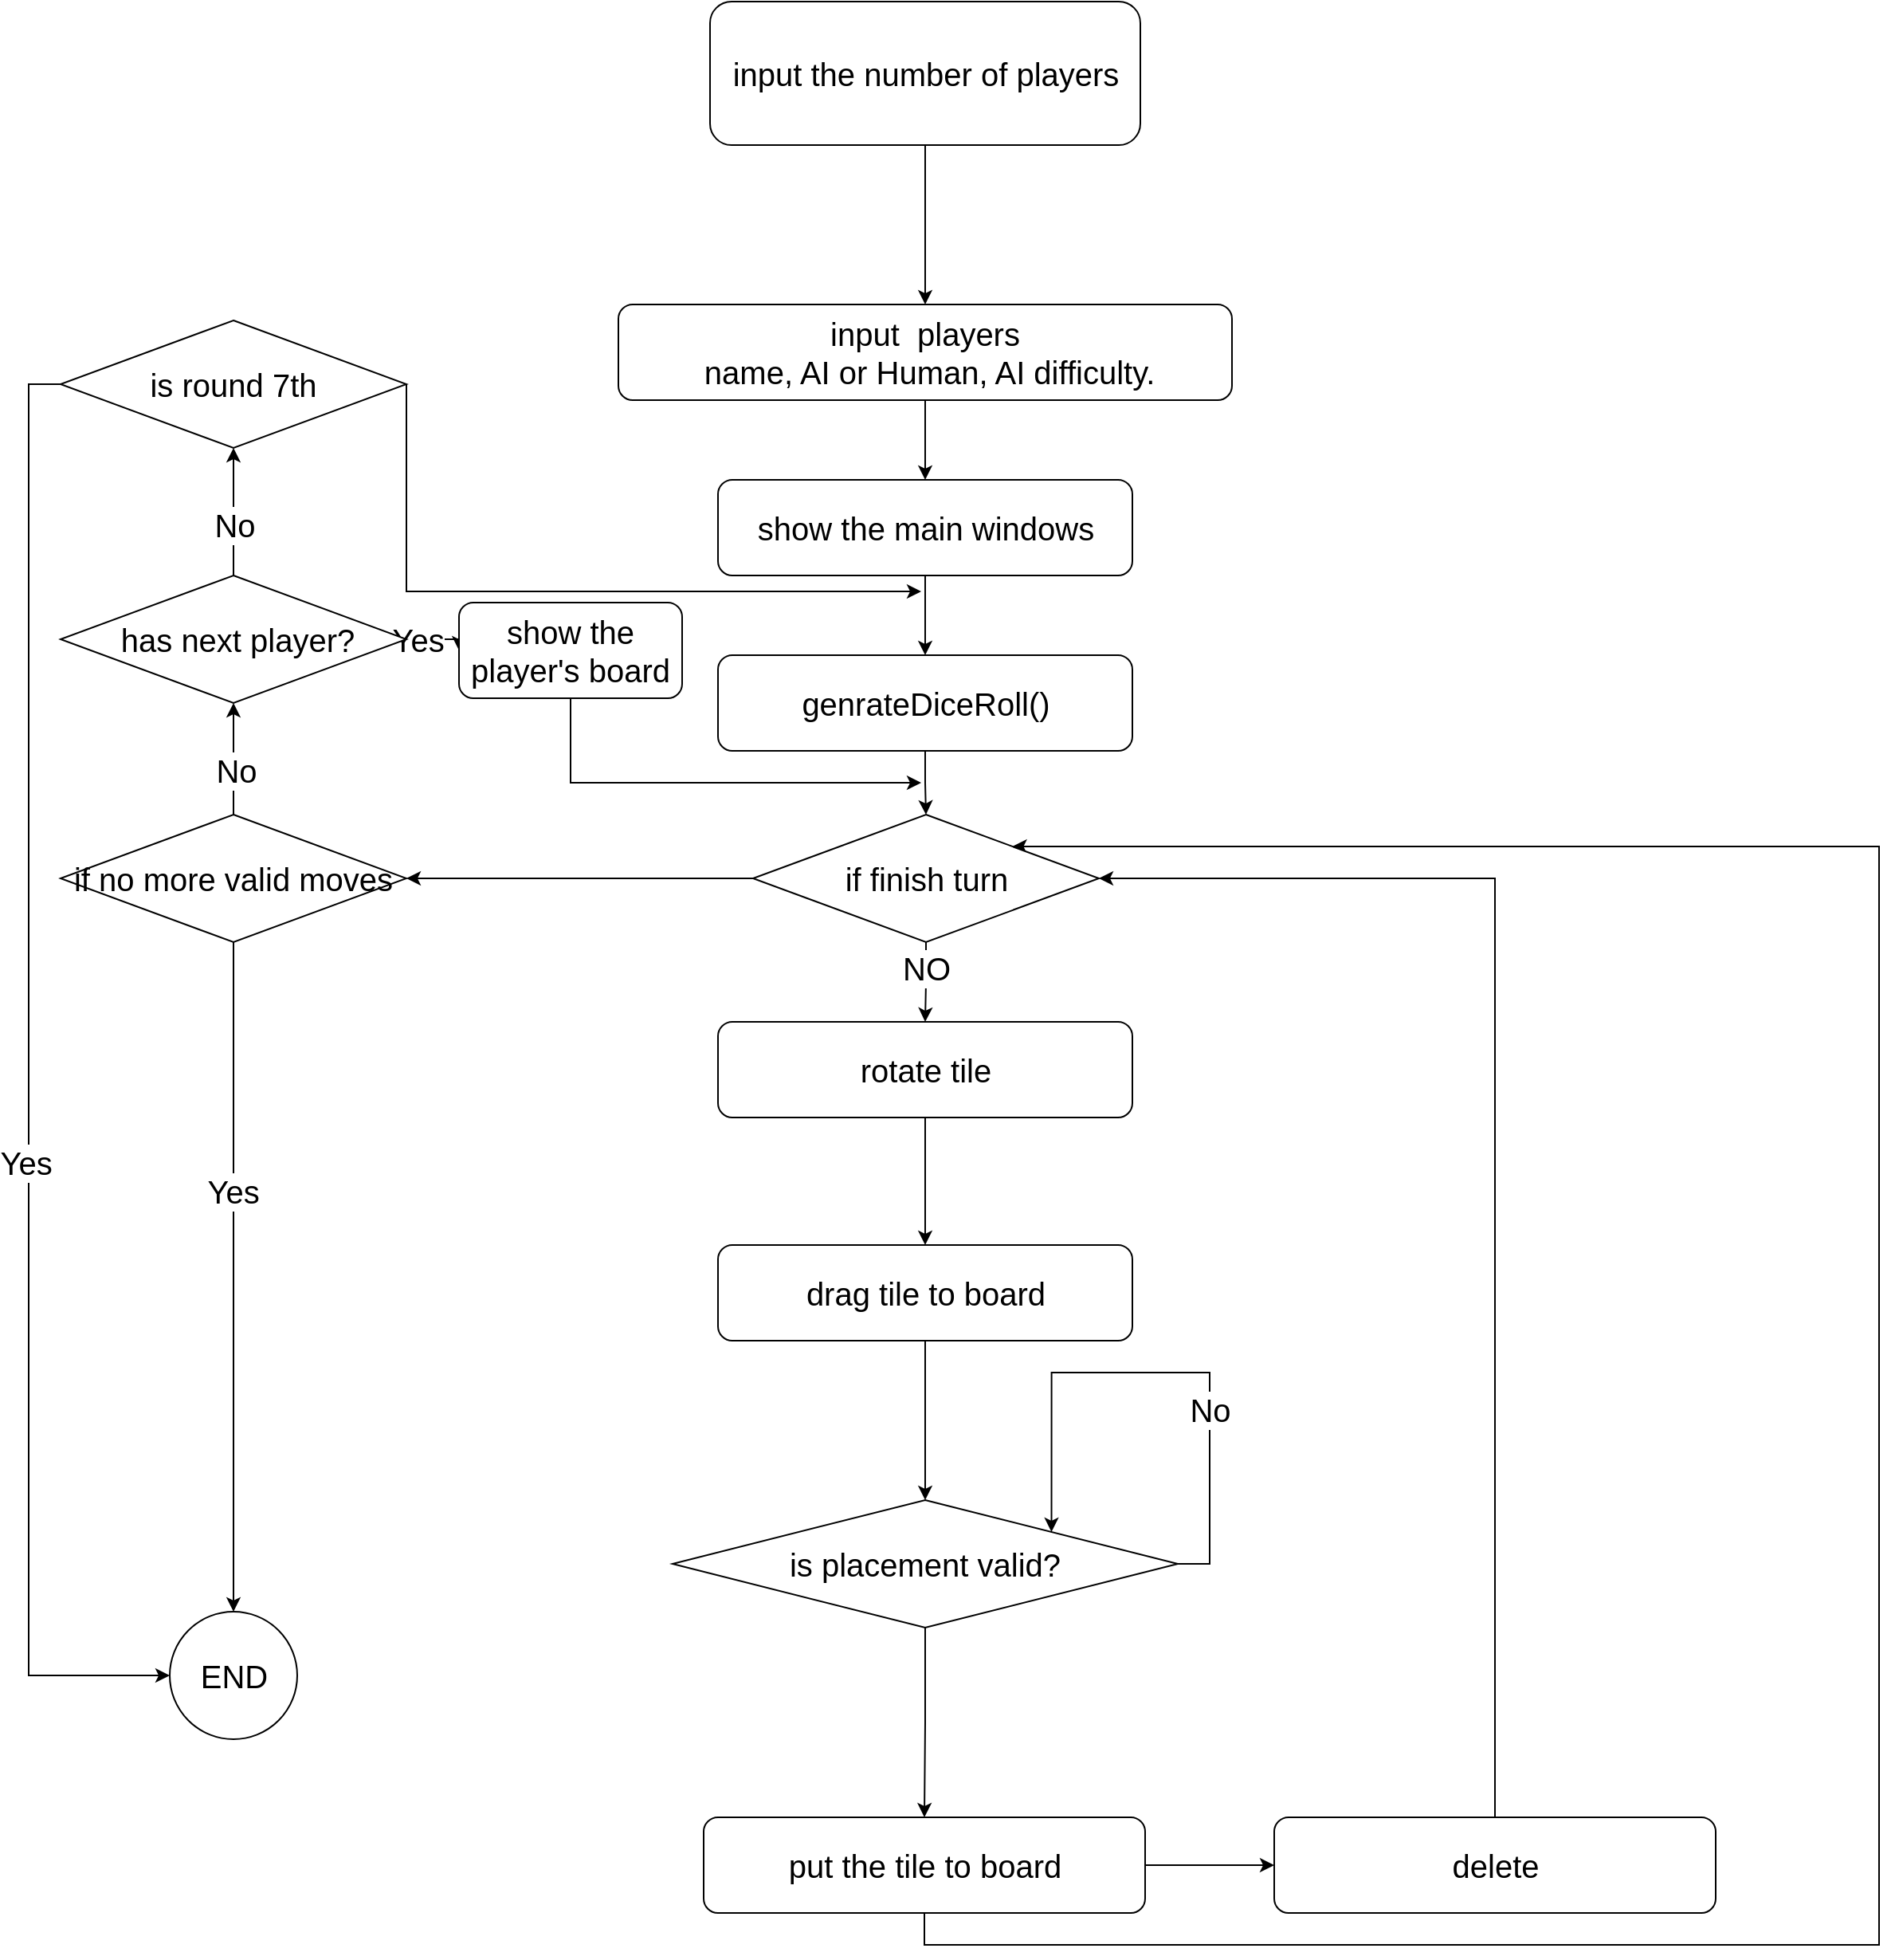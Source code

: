 <mxfile version="10.6.5" type="device"><diagram id="Y053GfPE3pAF696o8bsl" name="Page-1"><mxGraphModel dx="2818" dy="1191" grid="1" gridSize="10" guides="1" tooltips="1" connect="1" arrows="1" fold="1" page="1" pageScale="1" pageWidth="827" pageHeight="1169" math="0" shadow="0"><root><mxCell id="0"/><mxCell id="1" parent="0"/><mxCell id="MFvLtTF3NOa7Ha6hRxQb-4" value="" style="edgeStyle=orthogonalEdgeStyle;rounded=0;orthogonalLoop=1;jettySize=auto;html=1;" edge="1" parent="1" source="MFvLtTF3NOa7Ha6hRxQb-1" target="MFvLtTF3NOa7Ha6hRxQb-3"><mxGeometry relative="1" as="geometry"/></mxCell><mxCell id="MFvLtTF3NOa7Ha6hRxQb-1" value="input the number of players" style="rounded=1;whiteSpace=wrap;html=1;fontSize=20;" vertex="1" parent="1"><mxGeometry x="247.5" width="270" height="90" as="geometry"/></mxCell><mxCell id="MFvLtTF3NOa7Ha6hRxQb-6" value="" style="edgeStyle=orthogonalEdgeStyle;rounded=0;orthogonalLoop=1;jettySize=auto;html=1;" edge="1" parent="1" source="MFvLtTF3NOa7Ha6hRxQb-3" target="MFvLtTF3NOa7Ha6hRxQb-5"><mxGeometry relative="1" as="geometry"/></mxCell><mxCell id="MFvLtTF3NOa7Ha6hRxQb-3" value="input&amp;nbsp; players&lt;br style=&quot;font-size: 20px;&quot;&gt;&amp;nbsp;name, AI or Human, AI difficulty.&lt;br style=&quot;font-size: 20px;&quot;&gt;" style="rounded=1;whiteSpace=wrap;html=1;fontSize=20;" vertex="1" parent="1"><mxGeometry x="190" y="190" width="385" height="60" as="geometry"/></mxCell><mxCell id="MFvLtTF3NOa7Ha6hRxQb-8" value="" style="edgeStyle=orthogonalEdgeStyle;rounded=0;orthogonalLoop=1;jettySize=auto;html=1;fontSize=20;" edge="1" parent="1" source="MFvLtTF3NOa7Ha6hRxQb-5" target="MFvLtTF3NOa7Ha6hRxQb-7"><mxGeometry relative="1" as="geometry"/></mxCell><mxCell id="MFvLtTF3NOa7Ha6hRxQb-5" value="show the main windows&lt;br style=&quot;font-size: 20px&quot;&gt;" style="rounded=1;whiteSpace=wrap;html=1;fontSize=20;" vertex="1" parent="1"><mxGeometry x="252.5" y="300" width="260" height="60" as="geometry"/></mxCell><mxCell id="MFvLtTF3NOa7Ha6hRxQb-27" style="edgeStyle=orthogonalEdgeStyle;rounded=0;orthogonalLoop=1;jettySize=auto;html=1;exitX=0.5;exitY=1;exitDx=0;exitDy=0;fontSize=20;" edge="1" parent="1" source="MFvLtTF3NOa7Ha6hRxQb-7" target="MFvLtTF3NOa7Ha6hRxQb-26"><mxGeometry relative="1" as="geometry"/></mxCell><mxCell id="MFvLtTF3NOa7Ha6hRxQb-7" value="genrateDiceRoll()&lt;br style=&quot;font-size: 20px&quot;&gt;" style="rounded=1;whiteSpace=wrap;html=1;fontSize=20;" vertex="1" parent="1"><mxGeometry x="252.5" y="410" width="260" height="60" as="geometry"/></mxCell><mxCell id="MFvLtTF3NOa7Ha6hRxQb-13" value="" style="edgeStyle=orthogonalEdgeStyle;rounded=0;orthogonalLoop=1;jettySize=auto;html=1;fontSize=20;" edge="1" parent="1" source="MFvLtTF3NOa7Ha6hRxQb-9" target="MFvLtTF3NOa7Ha6hRxQb-12"><mxGeometry relative="1" as="geometry"/></mxCell><mxCell id="MFvLtTF3NOa7Ha6hRxQb-9" value="rotate tile&lt;br style=&quot;font-size: 20px&quot;&gt;" style="rounded=1;whiteSpace=wrap;html=1;fontSize=20;" vertex="1" parent="1"><mxGeometry x="252.5" y="640" width="260" height="60" as="geometry"/></mxCell><mxCell id="MFvLtTF3NOa7Ha6hRxQb-15" style="edgeStyle=orthogonalEdgeStyle;rounded=0;orthogonalLoop=1;jettySize=auto;html=1;exitX=0.5;exitY=1;exitDx=0;exitDy=0;entryX=0.5;entryY=0;entryDx=0;entryDy=0;fontSize=20;" edge="1" parent="1" source="MFvLtTF3NOa7Ha6hRxQb-12" target="MFvLtTF3NOa7Ha6hRxQb-14"><mxGeometry relative="1" as="geometry"/></mxCell><mxCell id="MFvLtTF3NOa7Ha6hRxQb-12" value="drag tile to board&lt;br style=&quot;font-size: 20px&quot;&gt;" style="rounded=1;whiteSpace=wrap;html=1;fontSize=20;" vertex="1" parent="1"><mxGeometry x="252.5" y="780" width="260" height="60" as="geometry"/></mxCell><mxCell id="MFvLtTF3NOa7Ha6hRxQb-19" style="edgeStyle=orthogonalEdgeStyle;rounded=0;orthogonalLoop=1;jettySize=auto;html=1;exitX=0.5;exitY=1;exitDx=0;exitDy=0;fontSize=20;" edge="1" parent="1" source="MFvLtTF3NOa7Ha6hRxQb-14" target="MFvLtTF3NOa7Ha6hRxQb-18"><mxGeometry relative="1" as="geometry"/></mxCell><mxCell id="MFvLtTF3NOa7Ha6hRxQb-14" value="is placement valid?" style="rhombus;whiteSpace=wrap;html=1;fontSize=20;" vertex="1" parent="1"><mxGeometry x="224" y="940" width="317" height="80" as="geometry"/></mxCell><mxCell id="MFvLtTF3NOa7Ha6hRxQb-16" style="edgeStyle=orthogonalEdgeStyle;rounded=0;orthogonalLoop=1;jettySize=auto;html=1;exitX=1;exitY=0.5;exitDx=0;exitDy=0;entryX=1;entryY=0;entryDx=0;entryDy=0;fontSize=20;" edge="1" parent="1" source="MFvLtTF3NOa7Ha6hRxQb-14" target="MFvLtTF3NOa7Ha6hRxQb-14"><mxGeometry relative="1" as="geometry"><Array as="points"><mxPoint x="561" y="980"/><mxPoint x="561" y="860"/><mxPoint x="462" y="860"/></Array></mxGeometry></mxCell><mxCell id="MFvLtTF3NOa7Ha6hRxQb-17" value="No" style="text;html=1;resizable=0;points=[];align=center;verticalAlign=middle;labelBackgroundColor=#ffffff;fontSize=20;" vertex="1" connectable="0" parent="MFvLtTF3NOa7Ha6hRxQb-16"><mxGeometry x="-0.31" relative="1" as="geometry"><mxPoint as="offset"/></mxGeometry></mxCell><mxCell id="MFvLtTF3NOa7Ha6hRxQb-24" value="" style="edgeStyle=orthogonalEdgeStyle;rounded=0;orthogonalLoop=1;jettySize=auto;html=1;fontSize=20;" edge="1" parent="1" source="MFvLtTF3NOa7Ha6hRxQb-18" target="MFvLtTF3NOa7Ha6hRxQb-23"><mxGeometry relative="1" as="geometry"/></mxCell><mxCell id="MFvLtTF3NOa7Ha6hRxQb-53" style="edgeStyle=orthogonalEdgeStyle;rounded=0;orthogonalLoop=1;jettySize=auto;html=1;exitX=0.5;exitY=1;exitDx=0;exitDy=0;entryX=1;entryY=0;entryDx=0;entryDy=0;fontSize=20;" edge="1" parent="1" source="MFvLtTF3NOa7Ha6hRxQb-18" target="MFvLtTF3NOa7Ha6hRxQb-26"><mxGeometry relative="1" as="geometry"><Array as="points"><mxPoint x="382" y="1219"/><mxPoint x="981" y="1219"/><mxPoint x="981" y="530"/></Array></mxGeometry></mxCell><mxCell id="MFvLtTF3NOa7Ha6hRxQb-18" value="put the tile to board" style="rounded=1;whiteSpace=wrap;html=1;fontSize=20;" vertex="1" parent="1"><mxGeometry x="243.5" y="1139" width="277" height="60" as="geometry"/></mxCell><mxCell id="MFvLtTF3NOa7Ha6hRxQb-25" style="edgeStyle=orthogonalEdgeStyle;rounded=0;orthogonalLoop=1;jettySize=auto;html=1;exitX=0.5;exitY=0;exitDx=0;exitDy=0;fontSize=20;entryX=1;entryY=0.5;entryDx=0;entryDy=0;" edge="1" parent="1" source="MFvLtTF3NOa7Ha6hRxQb-23" target="MFvLtTF3NOa7Ha6hRxQb-26"><mxGeometry relative="1" as="geometry"><mxPoint x="380" y="590" as="targetPoint"/><Array as="points"><mxPoint x="740" y="550"/></Array></mxGeometry></mxCell><mxCell id="MFvLtTF3NOa7Ha6hRxQb-23" value="delete" style="rounded=1;whiteSpace=wrap;html=1;fontSize=20;" vertex="1" parent="1"><mxGeometry x="601.5" y="1139" width="277" height="60" as="geometry"/></mxCell><mxCell id="MFvLtTF3NOa7Ha6hRxQb-28" style="edgeStyle=orthogonalEdgeStyle;rounded=0;orthogonalLoop=1;jettySize=auto;html=1;exitX=0.5;exitY=1;exitDx=0;exitDy=0;entryX=0.5;entryY=0;entryDx=0;entryDy=0;fontSize=20;" edge="1" parent="1" source="MFvLtTF3NOa7Ha6hRxQb-26" target="MFvLtTF3NOa7Ha6hRxQb-9"><mxGeometry relative="1" as="geometry"/></mxCell><mxCell id="MFvLtTF3NOa7Ha6hRxQb-29" value="NO" style="text;html=1;resizable=0;points=[];align=center;verticalAlign=middle;labelBackgroundColor=#ffffff;fontSize=20;" vertex="1" connectable="0" parent="MFvLtTF3NOa7Ha6hRxQb-28"><mxGeometry x="0.011" y="-9" relative="1" as="geometry"><mxPoint x="9" y="-9" as="offset"/></mxGeometry></mxCell><mxCell id="MFvLtTF3NOa7Ha6hRxQb-31" value="" style="edgeStyle=orthogonalEdgeStyle;rounded=0;orthogonalLoop=1;jettySize=auto;html=1;fontSize=20;" edge="1" parent="1" source="MFvLtTF3NOa7Ha6hRxQb-26" target="MFvLtTF3NOa7Ha6hRxQb-30"><mxGeometry relative="1" as="geometry"/></mxCell><mxCell id="MFvLtTF3NOa7Ha6hRxQb-26" value="if finish turn" style="rhombus;whiteSpace=wrap;html=1;fontSize=20;" vertex="1" parent="1"><mxGeometry x="274.5" y="510" width="217" height="80" as="geometry"/></mxCell><mxCell id="MFvLtTF3NOa7Ha6hRxQb-33" value="" style="edgeStyle=orthogonalEdgeStyle;rounded=0;orthogonalLoop=1;jettySize=auto;html=1;fontSize=20;entryX=0.5;entryY=0;entryDx=0;entryDy=0;" edge="1" parent="1" source="MFvLtTF3NOa7Ha6hRxQb-30" target="MFvLtTF3NOa7Ha6hRxQb-34"><mxGeometry relative="1" as="geometry"><mxPoint x="86.0" y="670" as="targetPoint"/></mxGeometry></mxCell><mxCell id="MFvLtTF3NOa7Ha6hRxQb-35" value="Yes" style="text;html=1;resizable=0;points=[];align=center;verticalAlign=middle;labelBackgroundColor=#ffffff;fontSize=20;" vertex="1" connectable="0" parent="MFvLtTF3NOa7Ha6hRxQb-33"><mxGeometry x="-0.258" y="-1" relative="1" as="geometry"><mxPoint as="offset"/></mxGeometry></mxCell><mxCell id="MFvLtTF3NOa7Ha6hRxQb-37" value="" style="edgeStyle=orthogonalEdgeStyle;rounded=0;orthogonalLoop=1;jettySize=auto;html=1;fontSize=20;" edge="1" parent="1" source="MFvLtTF3NOa7Ha6hRxQb-30" target="MFvLtTF3NOa7Ha6hRxQb-36"><mxGeometry relative="1" as="geometry"/></mxCell><mxCell id="MFvLtTF3NOa7Ha6hRxQb-40" value="No" style="text;html=1;resizable=0;points=[];align=center;verticalAlign=middle;labelBackgroundColor=#ffffff;fontSize=20;" vertex="1" connectable="0" parent="MFvLtTF3NOa7Ha6hRxQb-37"><mxGeometry x="-0.187" y="-1" relative="1" as="geometry"><mxPoint as="offset"/></mxGeometry></mxCell><mxCell id="MFvLtTF3NOa7Ha6hRxQb-30" value="if no more valid moves" style="rhombus;whiteSpace=wrap;html=1;fontSize=20;" vertex="1" parent="1"><mxGeometry x="-160" y="510" width="217" height="80" as="geometry"/></mxCell><mxCell id="MFvLtTF3NOa7Ha6hRxQb-42" style="edgeStyle=orthogonalEdgeStyle;rounded=0;orthogonalLoop=1;jettySize=auto;html=1;exitX=1;exitY=0.5;exitDx=0;exitDy=0;entryX=0;entryY=0.5;entryDx=0;entryDy=0;fontSize=20;" edge="1" parent="1" source="MFvLtTF3NOa7Ha6hRxQb-36" target="MFvLtTF3NOa7Ha6hRxQb-41"><mxGeometry relative="1" as="geometry"/></mxCell><mxCell id="MFvLtTF3NOa7Ha6hRxQb-45" value="Yes" style="text;html=1;resizable=0;points=[];align=center;verticalAlign=middle;labelBackgroundColor=#ffffff;fontSize=20;" vertex="1" connectable="0" parent="MFvLtTF3NOa7Ha6hRxQb-42"><mxGeometry x="-0.671" relative="1" as="geometry"><mxPoint as="offset"/></mxGeometry></mxCell><mxCell id="MFvLtTF3NOa7Ha6hRxQb-47" value="" style="edgeStyle=orthogonalEdgeStyle;rounded=0;orthogonalLoop=1;jettySize=auto;html=1;fontSize=20;" edge="1" parent="1" source="MFvLtTF3NOa7Ha6hRxQb-36" target="MFvLtTF3NOa7Ha6hRxQb-46"><mxGeometry relative="1" as="geometry"/></mxCell><mxCell id="MFvLtTF3NOa7Ha6hRxQb-48" value="No" style="text;html=1;resizable=0;points=[];align=center;verticalAlign=middle;labelBackgroundColor=#ffffff;fontSize=20;" vertex="1" connectable="0" parent="MFvLtTF3NOa7Ha6hRxQb-47"><mxGeometry x="-0.182" relative="1" as="geometry"><mxPoint as="offset"/></mxGeometry></mxCell><mxCell id="MFvLtTF3NOa7Ha6hRxQb-36" value="&amp;nbsp;has next player?" style="rhombus;whiteSpace=wrap;html=1;fontSize=20;" vertex="1" parent="1"><mxGeometry x="-160" y="360" width="217" height="80" as="geometry"/></mxCell><mxCell id="MFvLtTF3NOa7Ha6hRxQb-49" style="edgeStyle=orthogonalEdgeStyle;rounded=0;orthogonalLoop=1;jettySize=auto;html=1;exitX=0;exitY=0.5;exitDx=0;exitDy=0;entryX=0;entryY=0.5;entryDx=0;entryDy=0;fontSize=20;" edge="1" parent="1" source="MFvLtTF3NOa7Ha6hRxQb-46" target="MFvLtTF3NOa7Ha6hRxQb-34"><mxGeometry relative="1" as="geometry"/></mxCell><mxCell id="MFvLtTF3NOa7Ha6hRxQb-50" value="Yes" style="text;html=1;resizable=0;points=[];align=center;verticalAlign=middle;labelBackgroundColor=#ffffff;fontSize=20;" vertex="1" connectable="0" parent="MFvLtTF3NOa7Ha6hRxQb-49"><mxGeometry x="0.105" y="-2" relative="1" as="geometry"><mxPoint as="offset"/></mxGeometry></mxCell><mxCell id="MFvLtTF3NOa7Ha6hRxQb-51" style="edgeStyle=orthogonalEdgeStyle;rounded=0;orthogonalLoop=1;jettySize=auto;html=1;exitX=1;exitY=0.5;exitDx=0;exitDy=0;fontSize=20;" edge="1" parent="1" source="MFvLtTF3NOa7Ha6hRxQb-46"><mxGeometry relative="1" as="geometry"><mxPoint x="380" y="370" as="targetPoint"/><Array as="points"><mxPoint x="57" y="370"/><mxPoint x="380" y="370"/></Array></mxGeometry></mxCell><mxCell id="MFvLtTF3NOa7Ha6hRxQb-46" value="is round 7th" style="rhombus;whiteSpace=wrap;html=1;fontSize=20;" vertex="1" parent="1"><mxGeometry x="-160" y="200" width="217" height="80" as="geometry"/></mxCell><mxCell id="MFvLtTF3NOa7Ha6hRxQb-34" value="END" style="ellipse;whiteSpace=wrap;html=1;aspect=fixed;fontSize=20;" vertex="1" parent="1"><mxGeometry x="-91.5" y="1010" width="80" height="80" as="geometry"/></mxCell><mxCell id="MFvLtTF3NOa7Ha6hRxQb-43" style="edgeStyle=orthogonalEdgeStyle;rounded=0;orthogonalLoop=1;jettySize=auto;html=1;exitX=0.5;exitY=1;exitDx=0;exitDy=0;fontSize=20;" edge="1" parent="1" source="MFvLtTF3NOa7Ha6hRxQb-41"><mxGeometry relative="1" as="geometry"><mxPoint x="380" y="490" as="targetPoint"/><Array as="points"><mxPoint x="160" y="490"/></Array></mxGeometry></mxCell><mxCell id="MFvLtTF3NOa7Ha6hRxQb-41" value="show the player's board" style="rounded=1;whiteSpace=wrap;html=1;fontSize=20;" vertex="1" parent="1"><mxGeometry x="90" y="377" width="140" height="60" as="geometry"/></mxCell></root></mxGraphModel></diagram></mxfile>